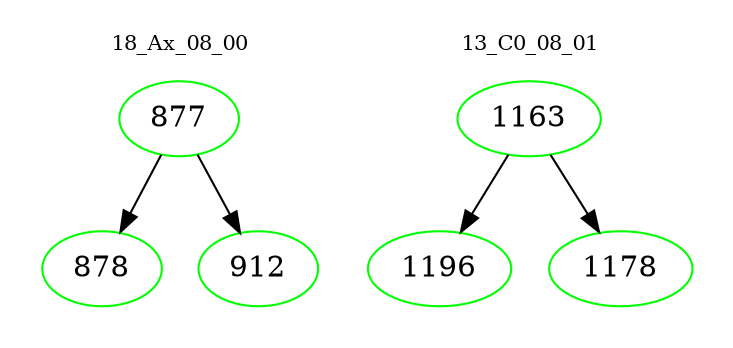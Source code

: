 digraph{
subgraph cluster_0 {
color = white
label = "18_Ax_08_00";
fontsize=10;
T0_877 [label="877", color="green"]
T0_877 -> T0_878 [color="black"]
T0_878 [label="878", color="green"]
T0_877 -> T0_912 [color="black"]
T0_912 [label="912", color="green"]
}
subgraph cluster_1 {
color = white
label = "13_C0_08_01";
fontsize=10;
T1_1163 [label="1163", color="green"]
T1_1163 -> T1_1196 [color="black"]
T1_1196 [label="1196", color="green"]
T1_1163 -> T1_1178 [color="black"]
T1_1178 [label="1178", color="green"]
}
}
